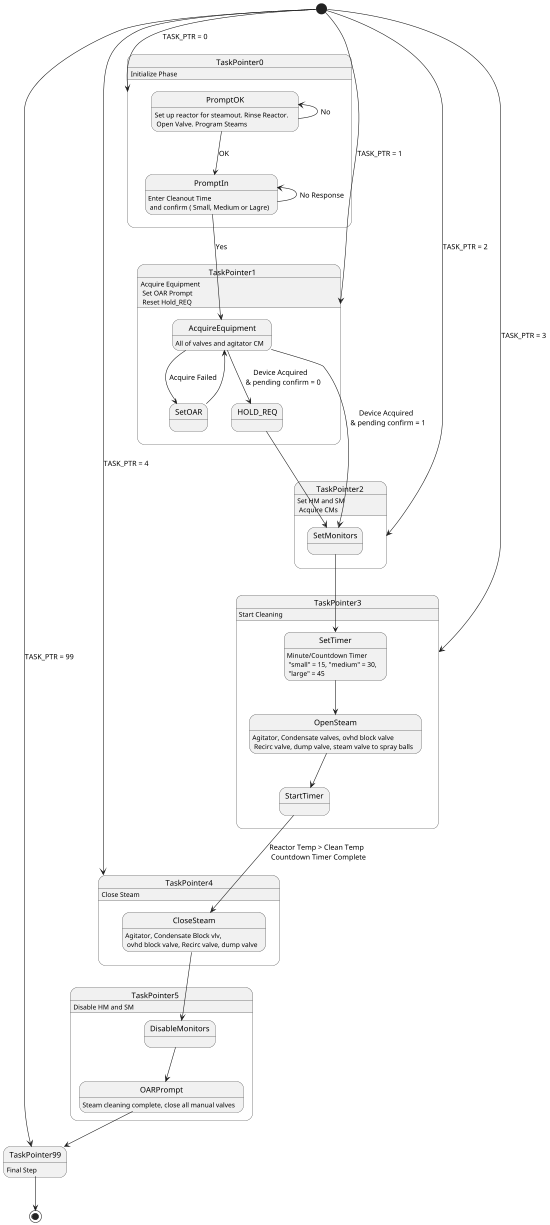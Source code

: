 @startuml
scale 550 width

[*] --> TaskPointer0: TASK_PTR = 0
[*] --> TaskPointer1: TASK_PTR = 1
[*] --> TaskPointer2: TASK_PTR = 2
[*] --> TaskPointer3: TASK_PTR = 3
[*] --> TaskPointer4: TASK_PTR = 4
[*] --> TaskPointer99: TASK_PTR = 99


TaskPointer0: Initialize Phase
state TaskPointer0{

PromptOK: Set up reactor for steamout. Rinse Reactor. \n Open Valve. Program Steams
PromptOK -up-> PromptOK: No

PromptOK --> PromptIn: OK
PromptIn: Enter Cleanout Time \n and confirm ( Small, Medium or Lagre)
PromptIn -up-> PromptIn: No Response


}


TaskPointer1:  Acquire Equipment \n Set OAR Prompt \n Reset Hold_REQ

state TaskPointer1 {

PromptIn --> AcquireEquipment: Yes
AcquireEquipment --> SetOAR: Acquire Failed
AcquireEquipment: All of valves and agitator CM
SetOAR --> AcquireEquipment
AcquireEquipment --> HOLD_REQ: Device Acquired  \n & pending confirm = 0


}



TaskPointer2: Set HM and SM \n Acquire CMs

state TaskPointer2 {

AcquireEquipment --> SetMonitors: Device Acquired \n & pending confirm = 1
HOLD_REQ --> SetMonitors

}


TaskPointer3: Start Cleaning

state TaskPointer3 {

SetMonitors --> SetTimer
SetTimer: Minute/Countdown Timer \n "small" = 15, "medium" = 30, \n "large" = 45

SetTimer --> OpenSteam
OpenSteam: Agitator, Condensate valves, ovhd block valve \n Recirc valve, dump valve, steam valve to spray balls

OpenSteam --> StartTimer

}


TaskPointer4: Close Steam
state TaskPointer4{
StartTimer --> CloseSteam: Reactor Temp > Clean Temp \n Countdown Timer Complete
CloseSteam: Agitator, Condensate Block vlv, \n ovhd block valve, Recirc valve, dump valve

}


TaskPointer5: Disable HM and SM

state TaskPointer5 {
CloseSteam --> DisableMonitors

DisableMonitors --> OARPrompt

OARPrompt --> TaskPointer99
OARPrompt: Steam cleaning complete, close all manual valves

}

TaskPointer99: Final Step

TaskPointer99 --> [*]
@enduml